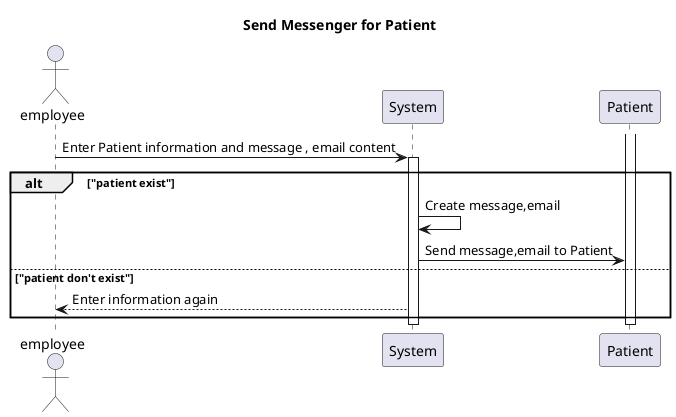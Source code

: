 @startuml
Title Send Messenger for Patient
actor employee
participant System

employee -> System: Enter Patient information and message , email content
alt "patient exist"
activate System
System -> System: Create message,email
System -> Patient: Send message,email to Patient
else  "patient don't exist"
System --> employee: Enter information again
end
activate Patient
deactivate System
deactivate Patient
@enduml
